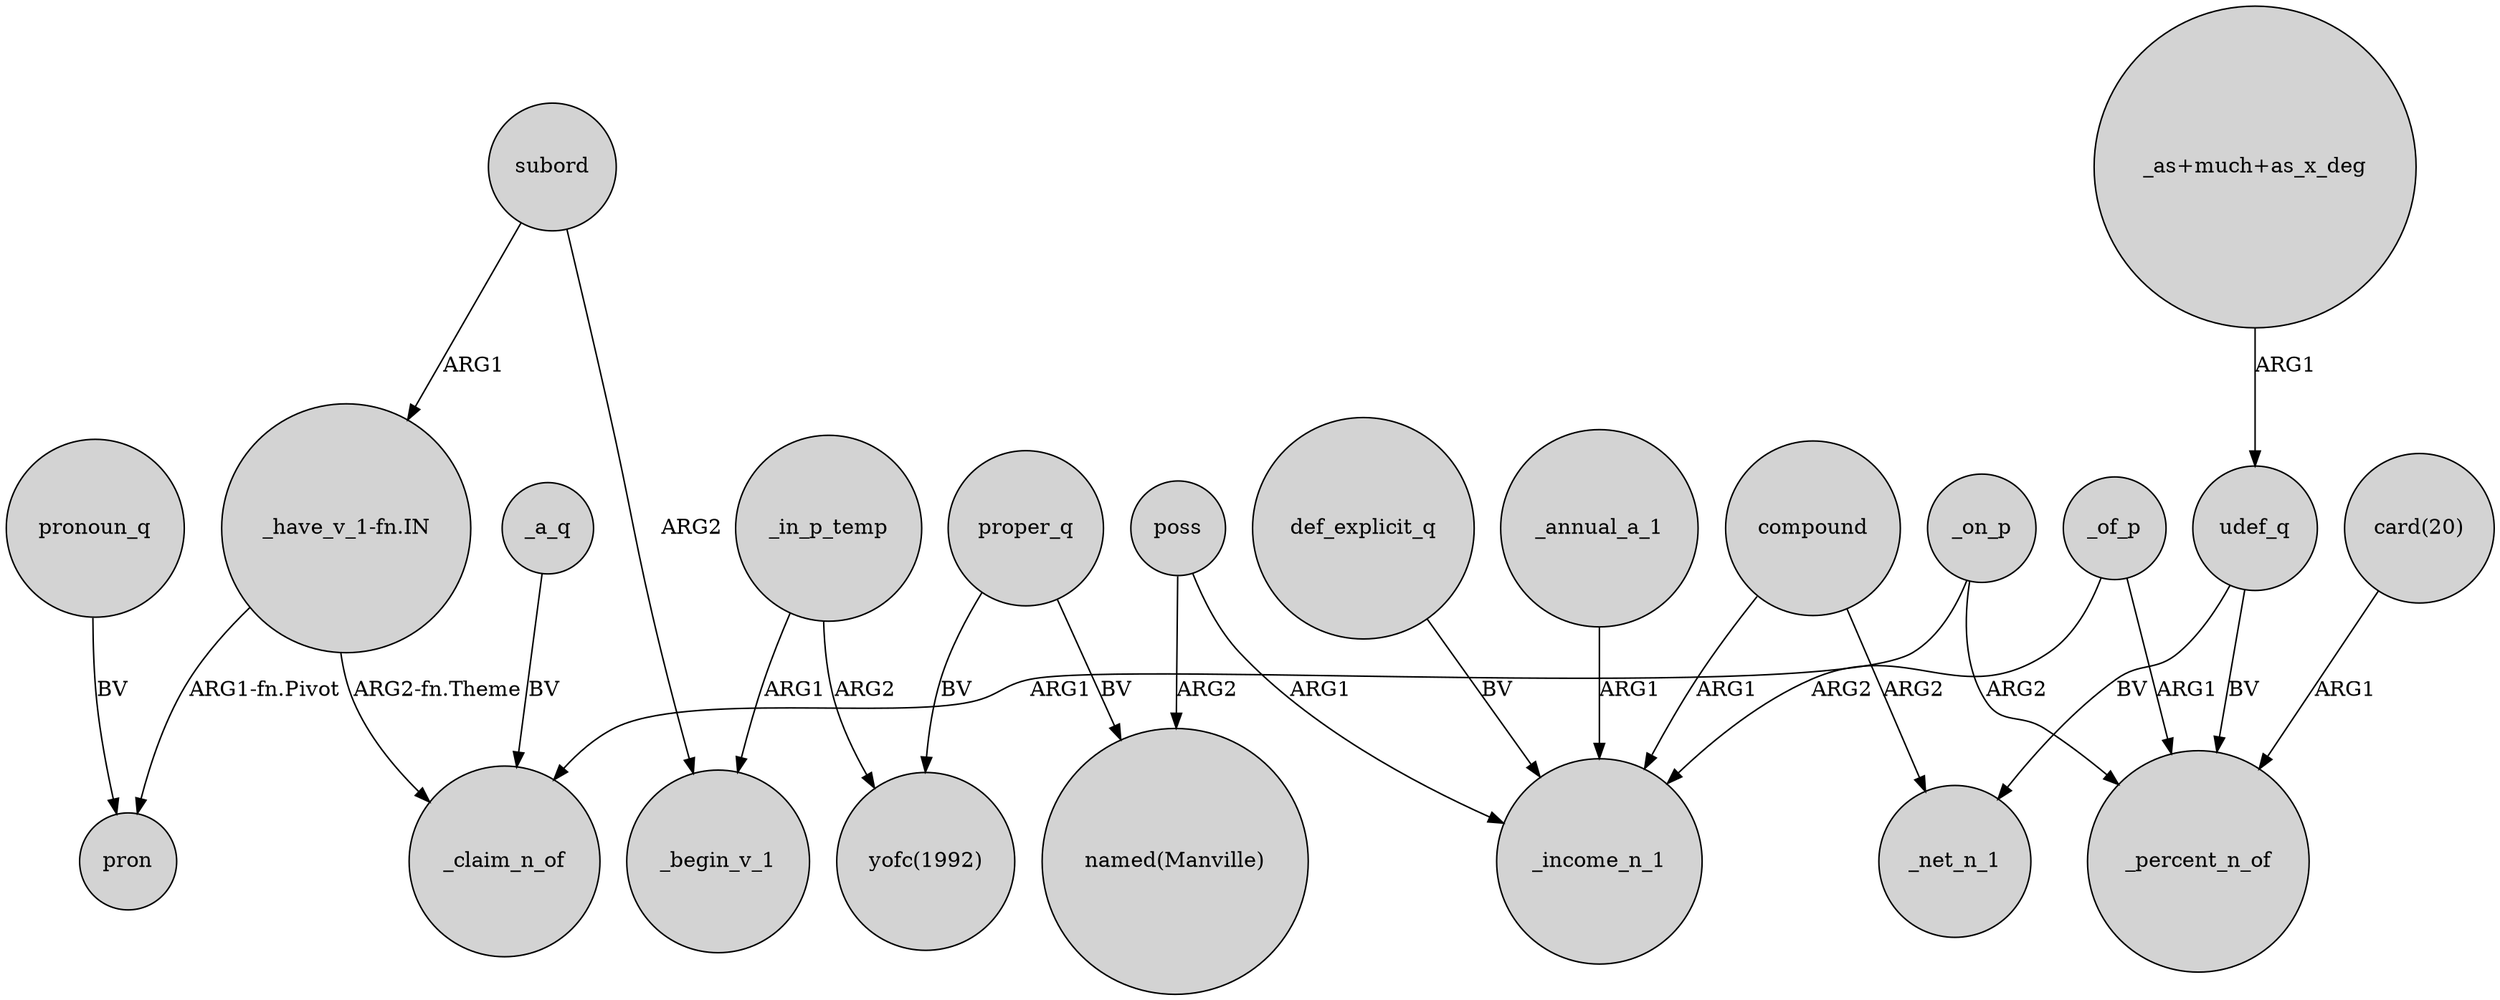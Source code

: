 digraph {
	node [shape=circle style=filled]
	_a_q -> _claim_n_of [label=BV]
	compound -> _income_n_1 [label=ARG1]
	proper_q -> "named(Manville)" [label=BV]
	poss -> "named(Manville)" [label=ARG2]
	def_explicit_q -> _income_n_1 [label=BV]
	poss -> _income_n_1 [label=ARG1]
	proper_q -> "yofc(1992)" [label=BV]
	_in_p_temp -> _begin_v_1 [label=ARG1]
	"_have_v_1-fn.IN" -> pron [label="ARG1-fn.Pivot"]
	_in_p_temp -> "yofc(1992)" [label=ARG2]
	_on_p -> _claim_n_of [label=ARG1]
	_of_p -> _percent_n_of [label=ARG1]
	"_as+much+as_x_deg" -> udef_q [label=ARG1]
	_of_p -> _income_n_1 [label=ARG2]
	pronoun_q -> pron [label=BV]
	compound -> _net_n_1 [label=ARG2]
	subord -> _begin_v_1 [label=ARG2]
	_on_p -> _percent_n_of [label=ARG2]
	udef_q -> _net_n_1 [label=BV]
	"_have_v_1-fn.IN" -> _claim_n_of [label="ARG2-fn.Theme"]
	subord -> "_have_v_1-fn.IN" [label=ARG1]
	udef_q -> _percent_n_of [label=BV]
	_annual_a_1 -> _income_n_1 [label=ARG1]
	"card(20)" -> _percent_n_of [label=ARG1]
}
